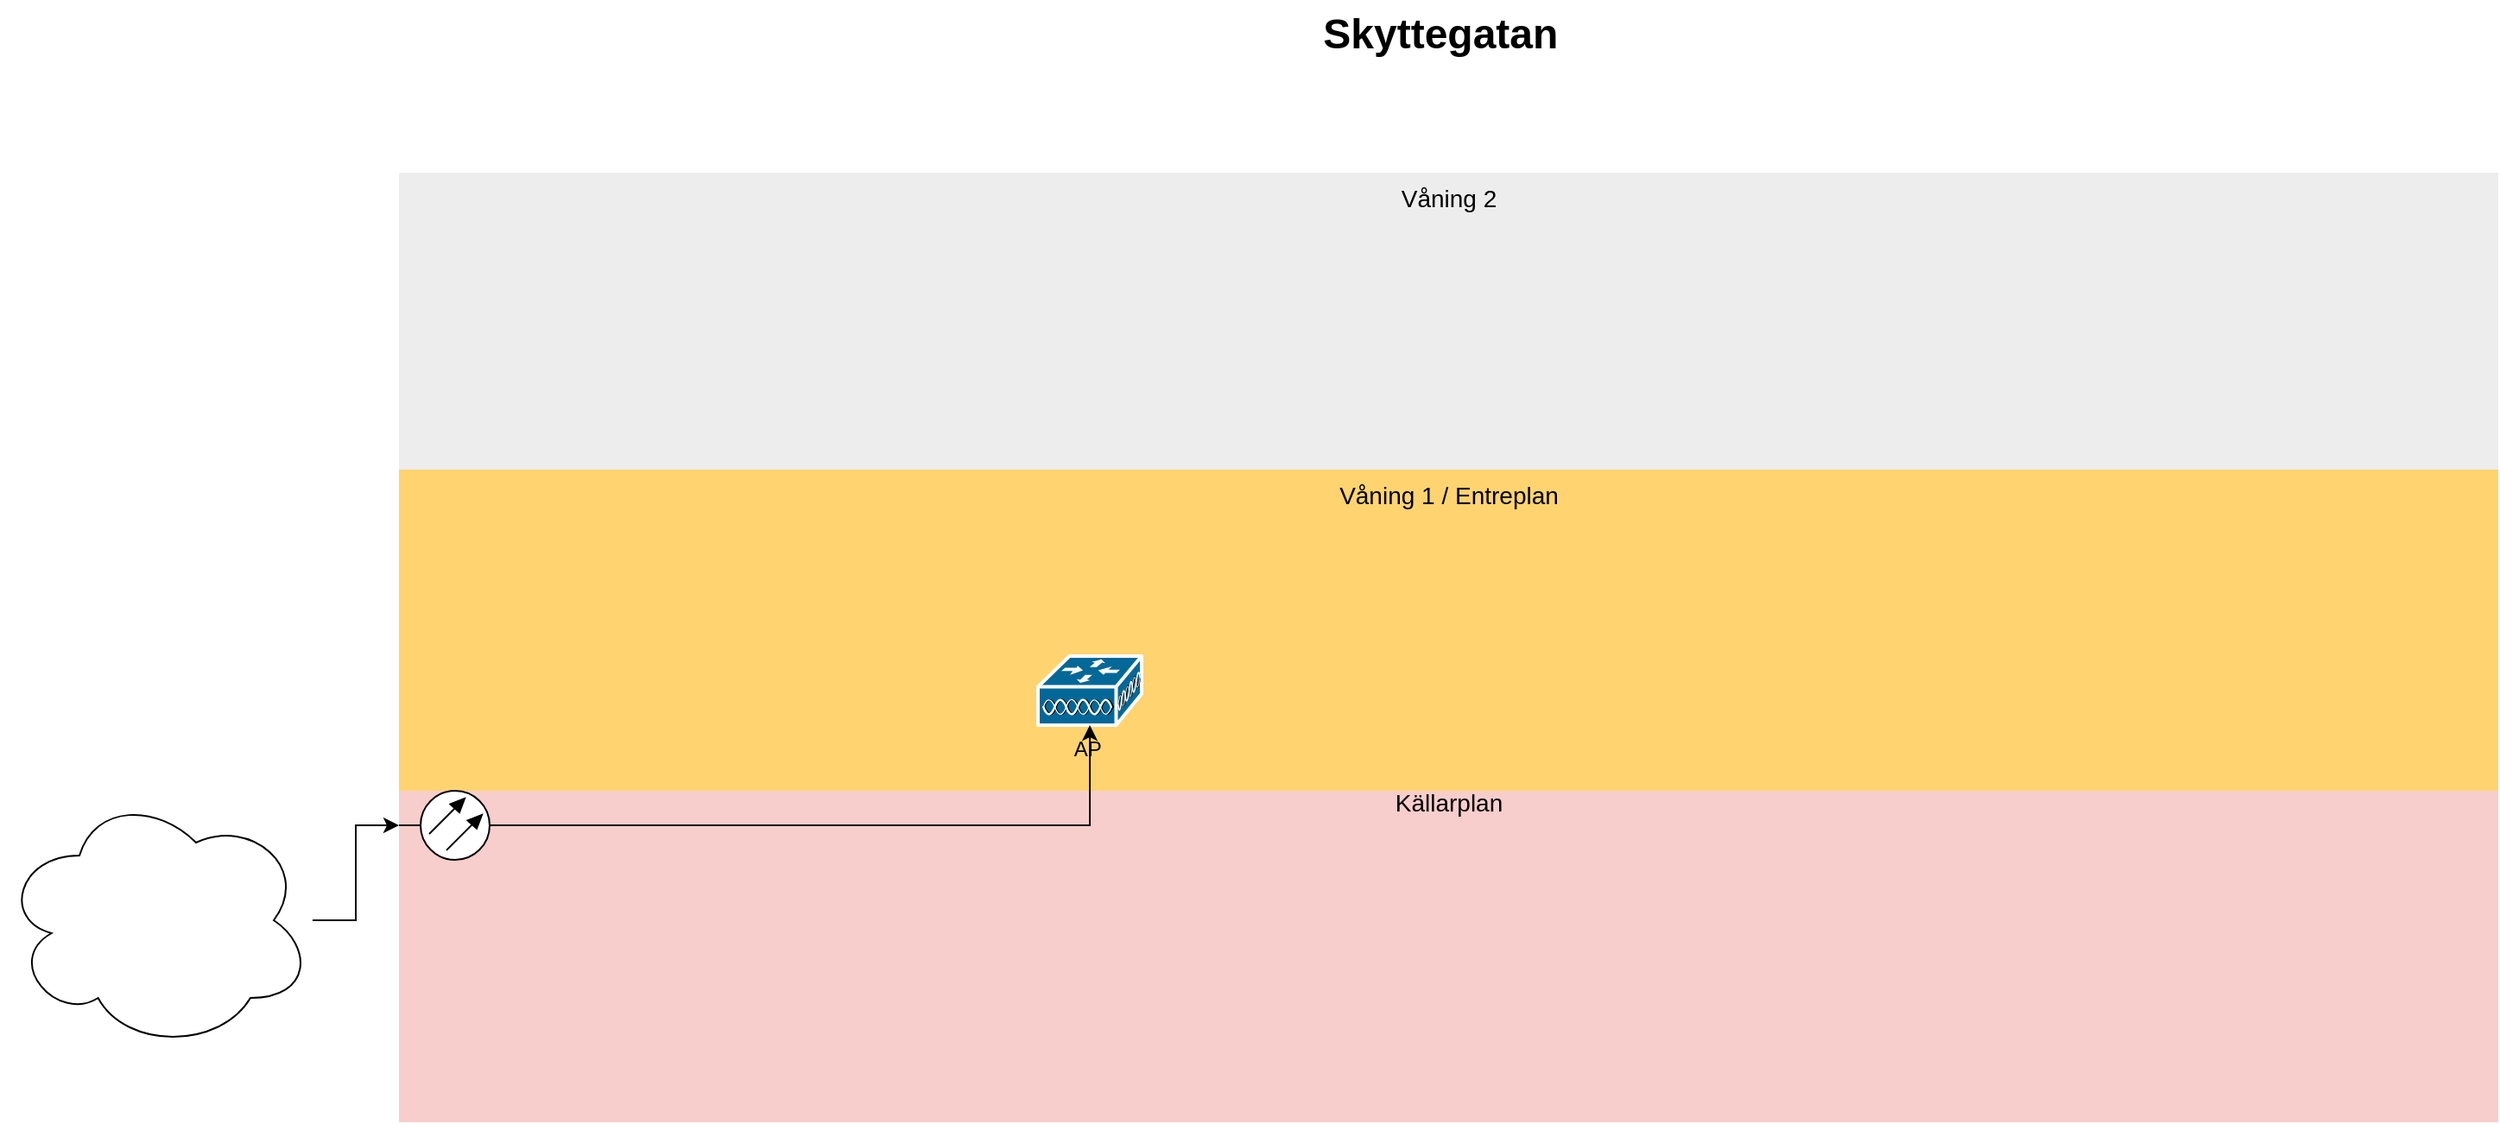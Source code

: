 <mxfile version="26.1.1">
  <diagram name="Page-1" id="e3a06f82-3646-2815-327d-82caf3d4e204">
    <mxGraphModel dx="1341" dy="757" grid="1" gridSize="10" guides="1" tooltips="1" connect="1" arrows="1" fold="1" page="1" pageScale="1.5" pageWidth="1169" pageHeight="826" background="none" math="0" shadow="0">
      <root>
        <mxCell id="0" style=";html=1;" />
        <mxCell id="1" style=";html=1;" parent="0" />
        <mxCell id="6a7d8f32e03d9370-61" value="Källarplan" style="whiteSpace=wrap;html=1;fillColor=#f8cecc;fontSize=14;strokeColor=none;verticalAlign=top;" parent="1" vertex="1">
          <mxGeometry x="270" y="490" width="1215.5" height="200" as="geometry" />
        </mxCell>
        <mxCell id="6a7d8f32e03d9370-59" value="Våning 2" style="whiteSpace=wrap;html=1;fillColor=#EDEDED;fontSize=14;strokeColor=none;verticalAlign=top;" parent="1" vertex="1">
          <mxGeometry x="270" y="140" width="1215.5" height="172" as="geometry" />
        </mxCell>
        <mxCell id="6a7d8f32e03d9370-57" value="Våning 1 / Entreplan" style="whiteSpace=wrap;html=1;fillColor=#FFD470;gradientColor=none;fontSize=14;strokeColor=none;verticalAlign=top;" parent="1" vertex="1">
          <mxGeometry x="270" y="312" width="1215.5" height="186" as="geometry" />
        </mxCell>
        <mxCell id="6a7d8f32e03d9370-54" style="edgeStyle=none;rounded=0;html=1;startSize=10;endSize=10;jettySize=auto;orthogonalLoop=1;fontSize=14;endArrow=none;endFill=0;strokeWidth=2;" parent="1" source="6a7d8f32e03d9370-26" edge="1">
          <mxGeometry relative="1" as="geometry">
            <mxPoint x="1359.0" y="433.9" as="targetPoint" />
          </mxGeometry>
        </mxCell>
        <mxCell id="6a7d8f32e03d9370-55" style="edgeStyle=none;rounded=0;html=1;startSize=10;endSize=10;jettySize=auto;orthogonalLoop=1;fontSize=14;endArrow=none;endFill=0;strokeWidth=2;" parent="1" target="6a7d8f32e03d9370-27" edge="1">
          <mxGeometry relative="1" as="geometry">
            <mxPoint x="1267.0" y="529.619" as="sourcePoint" />
          </mxGeometry>
        </mxCell>
        <mxCell id="r29pq62LCHR32nsrzc3e-2" value="" style="edgeStyle=orthogonalEdgeStyle;rounded=0;orthogonalLoop=1;jettySize=auto;html=1;" edge="1" parent="1" source="6a7d8f32e03d9370-26">
          <mxGeometry relative="1" as="geometry">
            <mxPoint x="1221" y="428" as="targetPoint" />
          </mxGeometry>
        </mxCell>
        <mxCell id="6a7d8f32e03d9370-62" value="Skyttegatan&amp;nbsp;" style="text;strokeColor=none;fillColor=none;html=1;fontSize=24;fontStyle=1;verticalAlign=middle;align=center;" parent="1" vertex="1">
          <mxGeometry x="445" y="40" width="861" height="40" as="geometry" />
        </mxCell>
        <mxCell id="r29pq62LCHR32nsrzc3e-5" value="" style="verticalLabelPosition=bottom;shadow=0;dashed=0;align=center;html=1;verticalAlign=top;shape=mxgraph.electrical.transmission.optical_fiber2;" vertex="1" parent="1">
          <mxGeometry x="270" y="498" width="65" height="40" as="geometry" />
        </mxCell>
        <mxCell id="r29pq62LCHR32nsrzc3e-6" value="" style="ellipse;shape=cloud;whiteSpace=wrap;html=1;" vertex="1" parent="1">
          <mxGeometry x="40" y="498" width="180" height="150" as="geometry" />
        </mxCell>
        <mxCell id="r29pq62LCHR32nsrzc3e-7" style="edgeStyle=orthogonalEdgeStyle;rounded=0;orthogonalLoop=1;jettySize=auto;html=1;entryX=0;entryY=0.5;entryDx=0;entryDy=0;entryPerimeter=0;" edge="1" parent="1" source="r29pq62LCHR32nsrzc3e-6" target="r29pq62LCHR32nsrzc3e-5">
          <mxGeometry relative="1" as="geometry" />
        </mxCell>
        <mxCell id="r29pq62LCHR32nsrzc3e-11" value="AP&amp;nbsp;" style="shape=mxgraph.cisco.misc.mesh_ap;html=1;pointerEvents=1;dashed=0;fillColor=#036897;strokeColor=#ffffff;strokeWidth=2;verticalLabelPosition=bottom;verticalAlign=top;align=center;outlineConnect=0;" vertex="1" parent="1">
          <mxGeometry x="640" y="420" width="60" height="40" as="geometry" />
        </mxCell>
        <mxCell id="r29pq62LCHR32nsrzc3e-12" style="edgeStyle=orthogonalEdgeStyle;rounded=0;orthogonalLoop=1;jettySize=auto;html=1;exitX=1;exitY=0.5;exitDx=0;exitDy=0;exitPerimeter=0;entryX=0.5;entryY=1;entryDx=0;entryDy=0;entryPerimeter=0;" edge="1" parent="1" source="r29pq62LCHR32nsrzc3e-5" target="r29pq62LCHR32nsrzc3e-11">
          <mxGeometry relative="1" as="geometry" />
        </mxCell>
      </root>
    </mxGraphModel>
  </diagram>
</mxfile>
